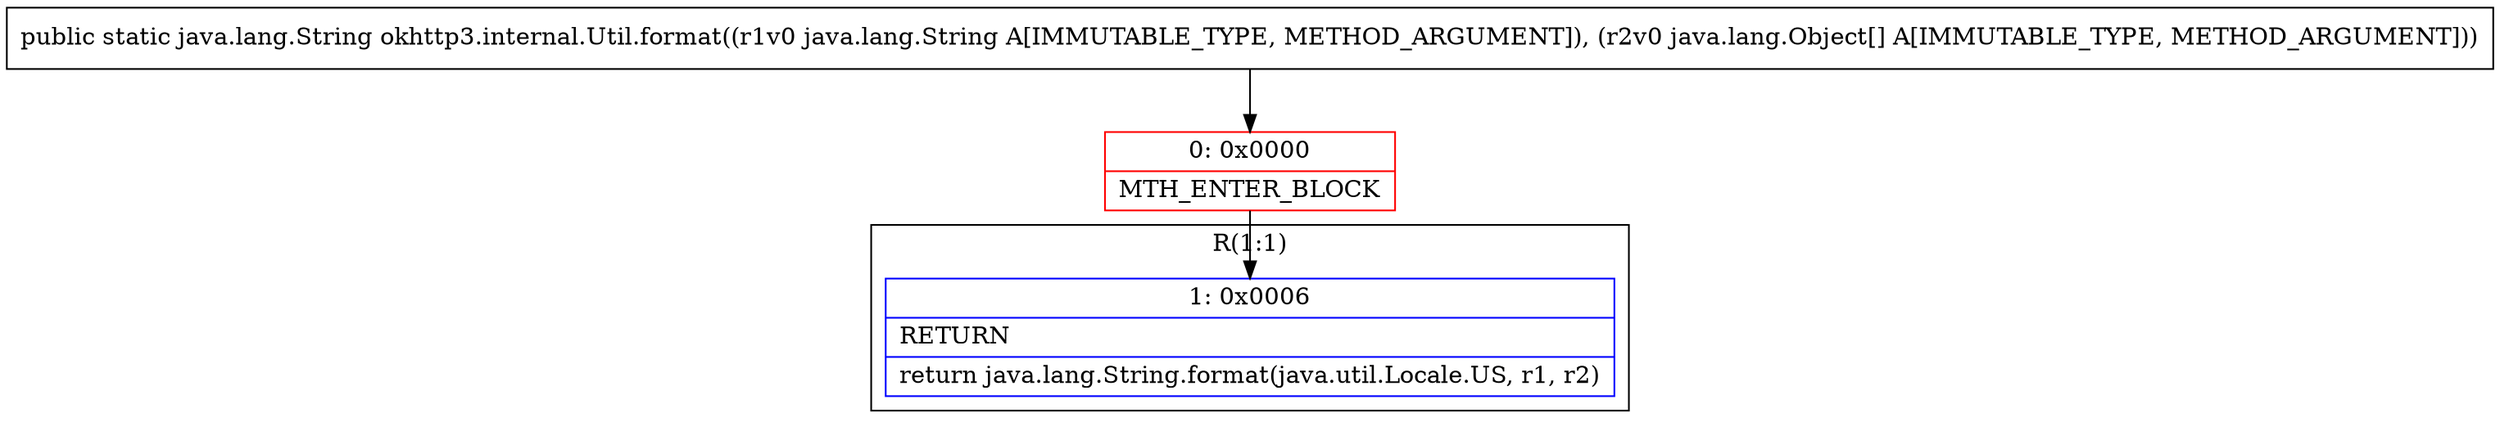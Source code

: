 digraph "CFG forokhttp3.internal.Util.format(Ljava\/lang\/String;[Ljava\/lang\/Object;)Ljava\/lang\/String;" {
subgraph cluster_Region_1878074489 {
label = "R(1:1)";
node [shape=record,color=blue];
Node_1 [shape=record,label="{1\:\ 0x0006|RETURN\l|return java.lang.String.format(java.util.Locale.US, r1, r2)\l}"];
}
Node_0 [shape=record,color=red,label="{0\:\ 0x0000|MTH_ENTER_BLOCK\l}"];
MethodNode[shape=record,label="{public static java.lang.String okhttp3.internal.Util.format((r1v0 java.lang.String A[IMMUTABLE_TYPE, METHOD_ARGUMENT]), (r2v0 java.lang.Object[] A[IMMUTABLE_TYPE, METHOD_ARGUMENT])) }"];
MethodNode -> Node_0;
Node_0 -> Node_1;
}

